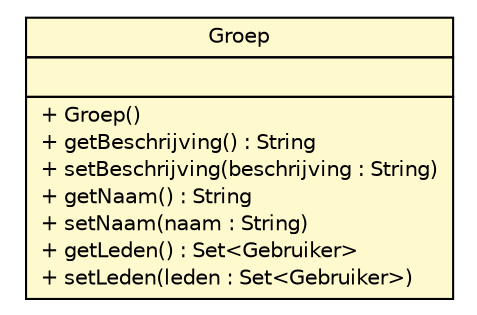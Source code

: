 #!/usr/local/bin/dot
#
# Class diagram 
# Generated by UMLGraph version R5_6-24-gf6e263 (http://www.umlgraph.org/)
#

digraph G {
	edge [fontname="Helvetica",fontsize=10,labelfontname="Helvetica",labelfontsize=10];
	node [fontname="Helvetica",fontsize=10,shape=plaintext];
	nodesep=0.25;
	ranksep=0.5;
	// nl.b3p.brmo.persistence.auth.Groep
	c526 [label=<<table title="nl.b3p.brmo.persistence.auth.Groep" border="0" cellborder="1" cellspacing="0" cellpadding="2" port="p" bgcolor="lemonChiffon" href="./Groep.html">
		<tr><td><table border="0" cellspacing="0" cellpadding="1">
<tr><td align="center" balign="center"> Groep </td></tr>
		</table></td></tr>
		<tr><td><table border="0" cellspacing="0" cellpadding="1">
<tr><td align="left" balign="left">  </td></tr>
		</table></td></tr>
		<tr><td><table border="0" cellspacing="0" cellpadding="1">
<tr><td align="left" balign="left"> + Groep() </td></tr>
<tr><td align="left" balign="left"> + getBeschrijving() : String </td></tr>
<tr><td align="left" balign="left"> + setBeschrijving(beschrijving : String) </td></tr>
<tr><td align="left" balign="left"> + getNaam() : String </td></tr>
<tr><td align="left" balign="left"> + setNaam(naam : String) </td></tr>
<tr><td align="left" balign="left"> + getLeden() : Set&lt;Gebruiker&gt; </td></tr>
<tr><td align="left" balign="left"> + setLeden(leden : Set&lt;Gebruiker&gt;) </td></tr>
		</table></td></tr>
		</table>>, URL="./Groep.html", fontname="Helvetica", fontcolor="black", fontsize=10.0];
}

